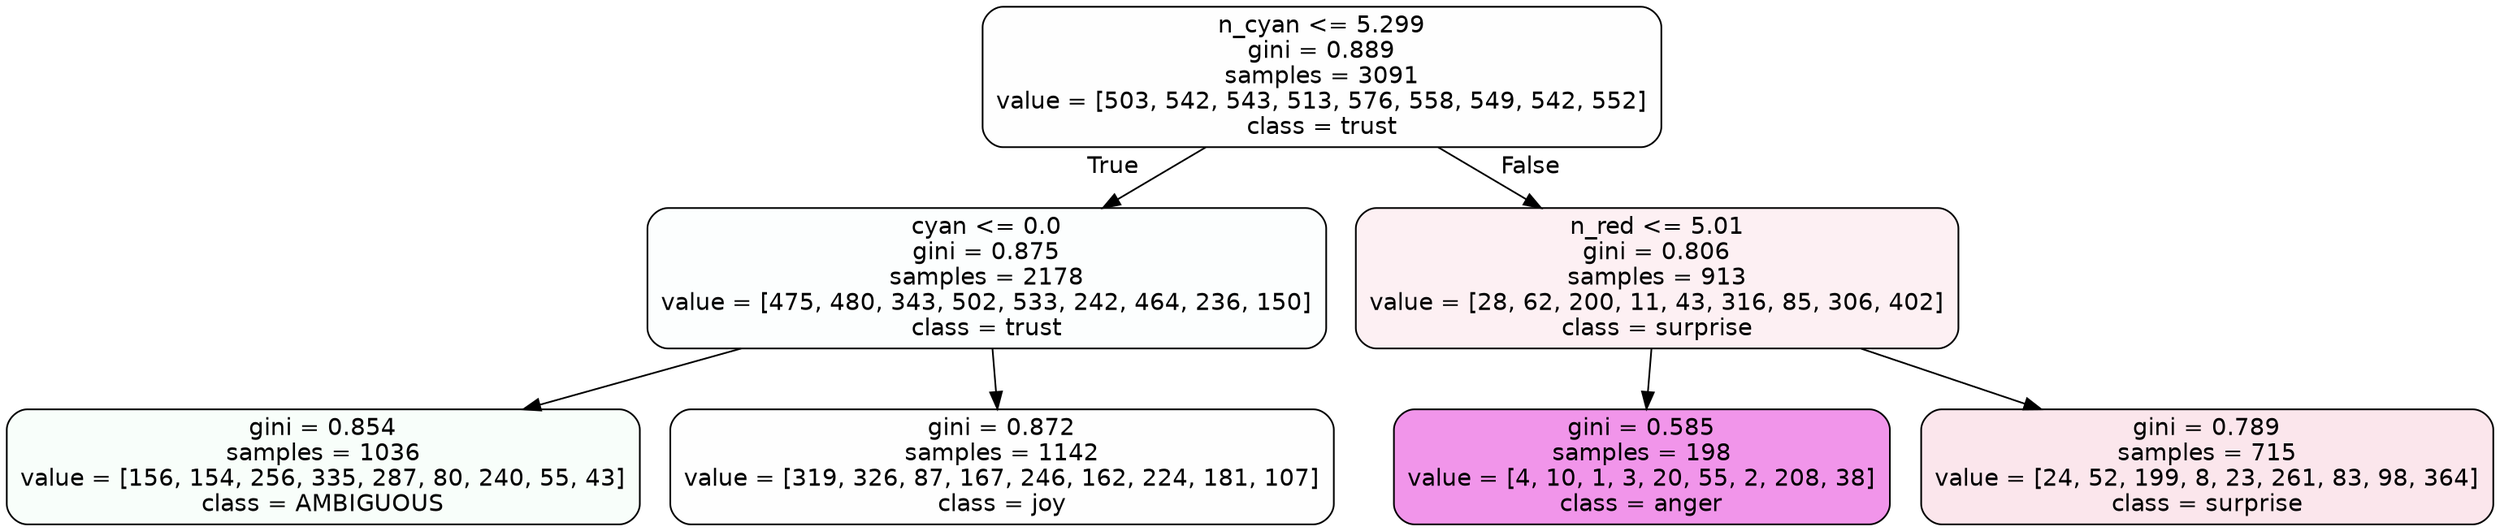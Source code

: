 digraph Tree {
node [shape=box, style="filled, rounded", color="black", fontname=helvetica] ;
edge [fontname=helvetica] ;
0 [label="n_cyan <= 5.299\ngini = 0.889\nsamples = 3091\nvalue = [503, 542, 543, 513, 576, 558, 549, 542, 552]\nclass = trust", fillcolor="#39d7e501"] ;
1 [label="cyan <= 0.0\ngini = 0.875\nsamples = 2178\nvalue = [475, 480, 343, 502, 533, 242, 464, 236, 150]\nclass = trust", fillcolor="#39d7e503"] ;
0 -> 1 [labeldistance=2.5, labelangle=45, headlabel="True"] ;
2 [label="gini = 0.854\nsamples = 1036\nvalue = [156, 154, 256, 335, 287, 80, 240, 55, 43]\nclass = AMBIGUOUS", fillcolor="#39e58109"] ;
1 -> 2 ;
3 [label="gini = 0.872\nsamples = 1142\nvalue = [319, 326, 87, 167, 246, 162, 224, 181, 107]\nclass = joy", fillcolor="#d7e53901"] ;
1 -> 3 ;
4 [label="n_red <= 5.01\ngini = 0.806\nsamples = 913\nvalue = [28, 62, 200, 11, 43, 316, 85, 306, 402]\nclass = surprise", fillcolor="#e5396413"] ;
0 -> 4 [labeldistance=2.5, labelangle=-45, headlabel="False"] ;
5 [label="gini = 0.585\nsamples = 198\nvalue = [4, 10, 1, 3, 20, 55, 2, 208, 38]\nclass = anger", fillcolor="#e539d788"] ;
4 -> 5 ;
6 [label="gini = 0.789\nsamples = 715\nvalue = [24, 52, 199, 8, 23, 261, 83, 98, 364]\nclass = surprise", fillcolor="#e539641f"] ;
4 -> 6 ;
}